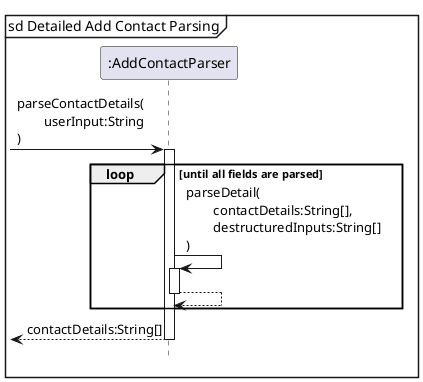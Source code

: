@startuml
hide footbox
'https://plantuml.com/sequence-diagram
mainframe sd Detailed Add Contact Parsing
->":AddContactParser":parseContactDetails(\n\tuserInput:String\n)
activate ":AddContactParser"
loop until all fields are parsed
":AddContactParser"->":AddContactParser":parseDetail(\n\tcontactDetails:String[],\n\tdestructuredInputs:String[]\n)
activate ":AddContactParser"
":AddContactParser"-->":AddContactParser"
deactivate ":AddContactParser"
end

<--":AddContactParser":contactDetails:String[]
deactivate ":AddContactParser"
@enduml